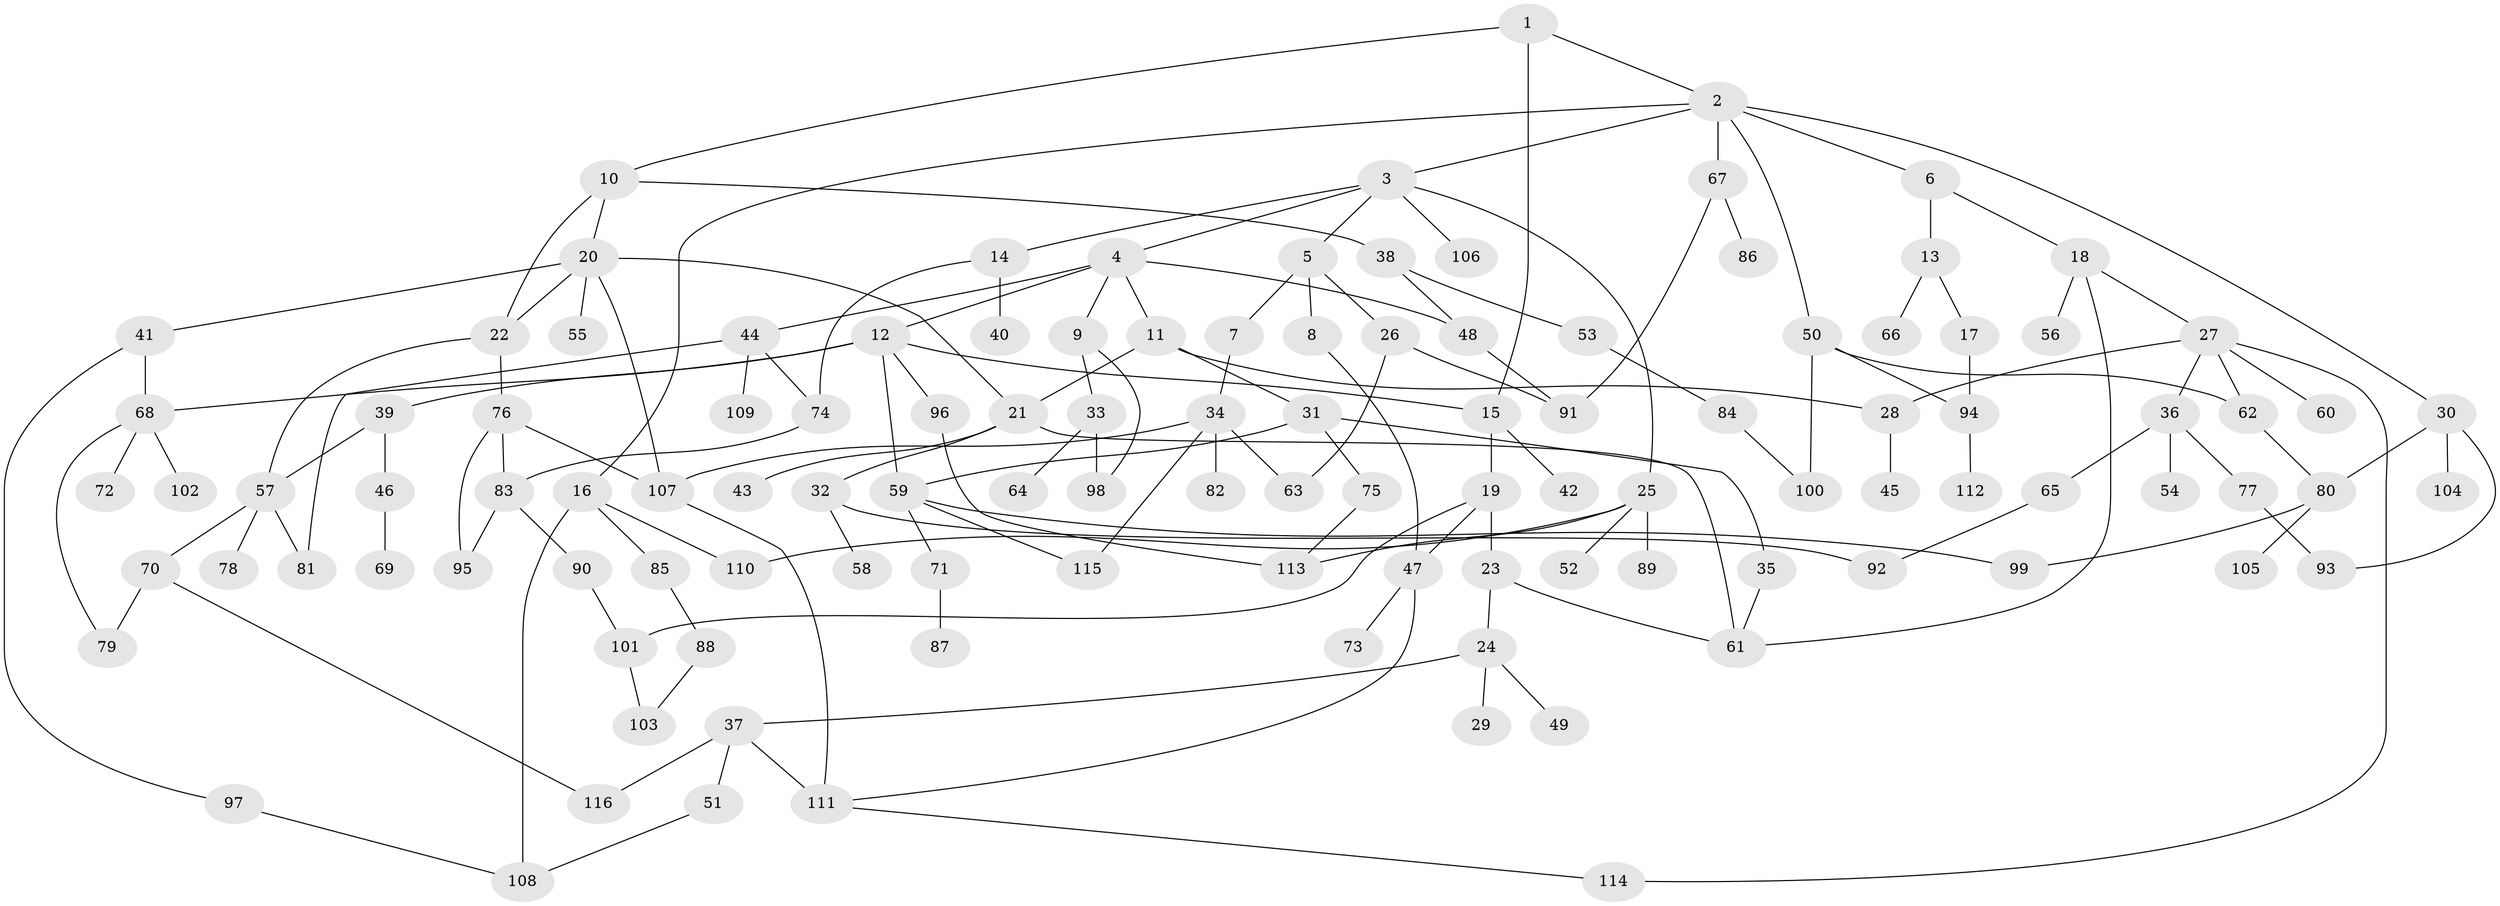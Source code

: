 // coarse degree distribution, {5: 0.06329113924050633, 9: 0.0379746835443038, 7: 0.012658227848101266, 8: 0.012658227848101266, 4: 0.16455696202531644, 3: 0.16455696202531644, 6: 0.05063291139240506, 2: 0.189873417721519, 1: 0.3037974683544304}
// Generated by graph-tools (version 1.1) at 2025/41/03/06/25 10:41:29]
// undirected, 116 vertices, 157 edges
graph export_dot {
graph [start="1"]
  node [color=gray90,style=filled];
  1;
  2;
  3;
  4;
  5;
  6;
  7;
  8;
  9;
  10;
  11;
  12;
  13;
  14;
  15;
  16;
  17;
  18;
  19;
  20;
  21;
  22;
  23;
  24;
  25;
  26;
  27;
  28;
  29;
  30;
  31;
  32;
  33;
  34;
  35;
  36;
  37;
  38;
  39;
  40;
  41;
  42;
  43;
  44;
  45;
  46;
  47;
  48;
  49;
  50;
  51;
  52;
  53;
  54;
  55;
  56;
  57;
  58;
  59;
  60;
  61;
  62;
  63;
  64;
  65;
  66;
  67;
  68;
  69;
  70;
  71;
  72;
  73;
  74;
  75;
  76;
  77;
  78;
  79;
  80;
  81;
  82;
  83;
  84;
  85;
  86;
  87;
  88;
  89;
  90;
  91;
  92;
  93;
  94;
  95;
  96;
  97;
  98;
  99;
  100;
  101;
  102;
  103;
  104;
  105;
  106;
  107;
  108;
  109;
  110;
  111;
  112;
  113;
  114;
  115;
  116;
  1 -- 2;
  1 -- 10;
  1 -- 15;
  2 -- 3;
  2 -- 6;
  2 -- 16;
  2 -- 30;
  2 -- 50;
  2 -- 67;
  3 -- 4;
  3 -- 5;
  3 -- 14;
  3 -- 25;
  3 -- 106;
  4 -- 9;
  4 -- 11;
  4 -- 12;
  4 -- 44;
  4 -- 48;
  5 -- 7;
  5 -- 8;
  5 -- 26;
  6 -- 13;
  6 -- 18;
  7 -- 34;
  8 -- 47;
  9 -- 33;
  9 -- 98;
  10 -- 20;
  10 -- 38;
  10 -- 22;
  11 -- 31;
  11 -- 28;
  11 -- 21;
  12 -- 39;
  12 -- 59;
  12 -- 96;
  12 -- 68;
  12 -- 15;
  13 -- 17;
  13 -- 66;
  14 -- 40;
  14 -- 74;
  15 -- 19;
  15 -- 42;
  16 -- 85;
  16 -- 110;
  16 -- 108;
  17 -- 94;
  18 -- 27;
  18 -- 56;
  18 -- 61;
  19 -- 23;
  19 -- 47;
  19 -- 101;
  20 -- 21;
  20 -- 22;
  20 -- 41;
  20 -- 55;
  20 -- 107;
  21 -- 32;
  21 -- 43;
  21 -- 61;
  22 -- 57;
  22 -- 76;
  23 -- 24;
  23 -- 61;
  24 -- 29;
  24 -- 37;
  24 -- 49;
  25 -- 52;
  25 -- 89;
  25 -- 110;
  25 -- 113;
  26 -- 91;
  26 -- 63;
  27 -- 28;
  27 -- 36;
  27 -- 60;
  27 -- 62;
  27 -- 114;
  28 -- 45;
  30 -- 104;
  30 -- 93;
  30 -- 80;
  31 -- 35;
  31 -- 75;
  31 -- 59;
  32 -- 58;
  32 -- 92;
  33 -- 64;
  33 -- 98;
  34 -- 63;
  34 -- 82;
  34 -- 115;
  34 -- 107;
  35 -- 61;
  36 -- 54;
  36 -- 65;
  36 -- 77;
  37 -- 51;
  37 -- 111;
  37 -- 116;
  38 -- 53;
  38 -- 48;
  39 -- 46;
  39 -- 57;
  41 -- 68;
  41 -- 97;
  44 -- 81;
  44 -- 109;
  44 -- 74;
  46 -- 69;
  47 -- 73;
  47 -- 111;
  48 -- 91;
  50 -- 100;
  50 -- 62;
  50 -- 94;
  51 -- 108;
  53 -- 84;
  57 -- 70;
  57 -- 78;
  57 -- 81;
  59 -- 71;
  59 -- 99;
  59 -- 115;
  62 -- 80;
  65 -- 92;
  67 -- 86;
  67 -- 91;
  68 -- 72;
  68 -- 102;
  68 -- 79;
  70 -- 79;
  70 -- 116;
  71 -- 87;
  74 -- 83;
  75 -- 113;
  76 -- 83;
  76 -- 95;
  76 -- 107;
  77 -- 93;
  80 -- 105;
  80 -- 99;
  83 -- 90;
  83 -- 95;
  84 -- 100;
  85 -- 88;
  88 -- 103;
  90 -- 101;
  94 -- 112;
  96 -- 113;
  97 -- 108;
  101 -- 103;
  107 -- 111;
  111 -- 114;
}
